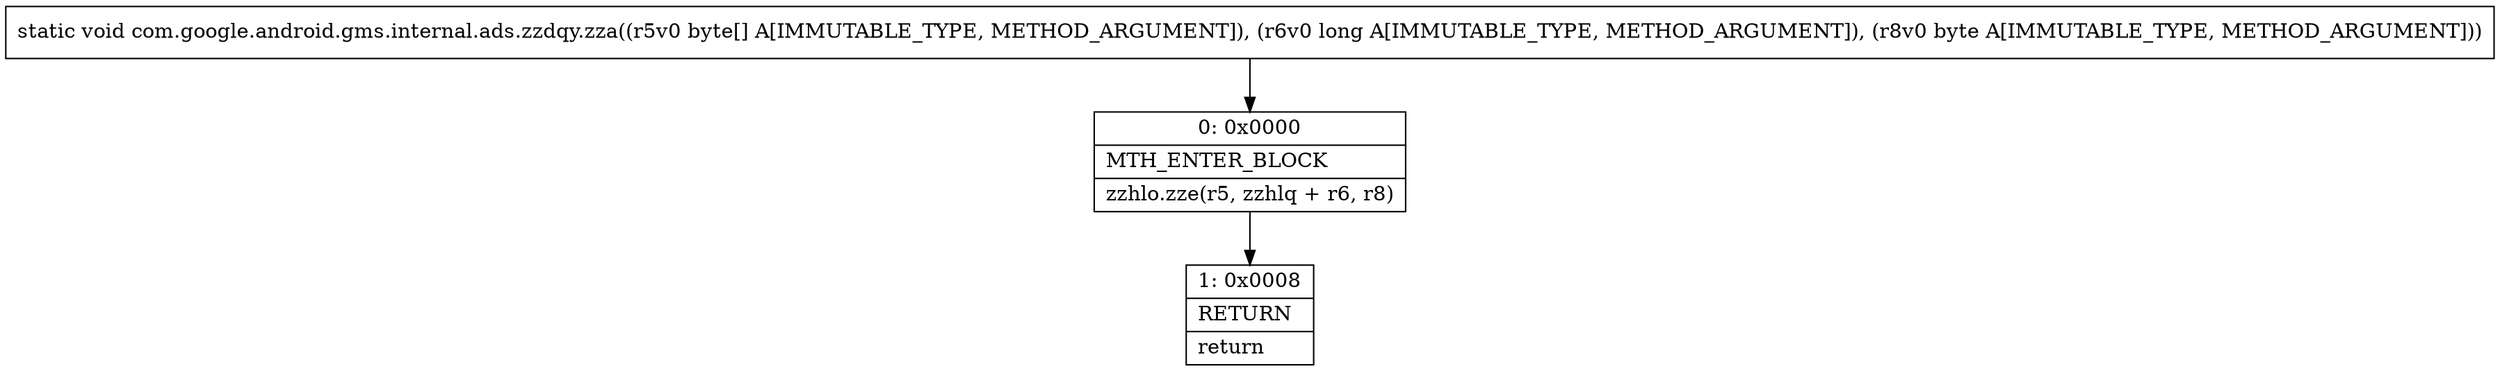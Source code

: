 digraph "CFG forcom.google.android.gms.internal.ads.zzdqy.zza([BJB)V" {
Node_0 [shape=record,label="{0\:\ 0x0000|MTH_ENTER_BLOCK\l|zzhlo.zze(r5, zzhlq + r6, r8)\l}"];
Node_1 [shape=record,label="{1\:\ 0x0008|RETURN\l|return\l}"];
MethodNode[shape=record,label="{static void com.google.android.gms.internal.ads.zzdqy.zza((r5v0 byte[] A[IMMUTABLE_TYPE, METHOD_ARGUMENT]), (r6v0 long A[IMMUTABLE_TYPE, METHOD_ARGUMENT]), (r8v0 byte A[IMMUTABLE_TYPE, METHOD_ARGUMENT])) }"];
MethodNode -> Node_0;
Node_0 -> Node_1;
}

